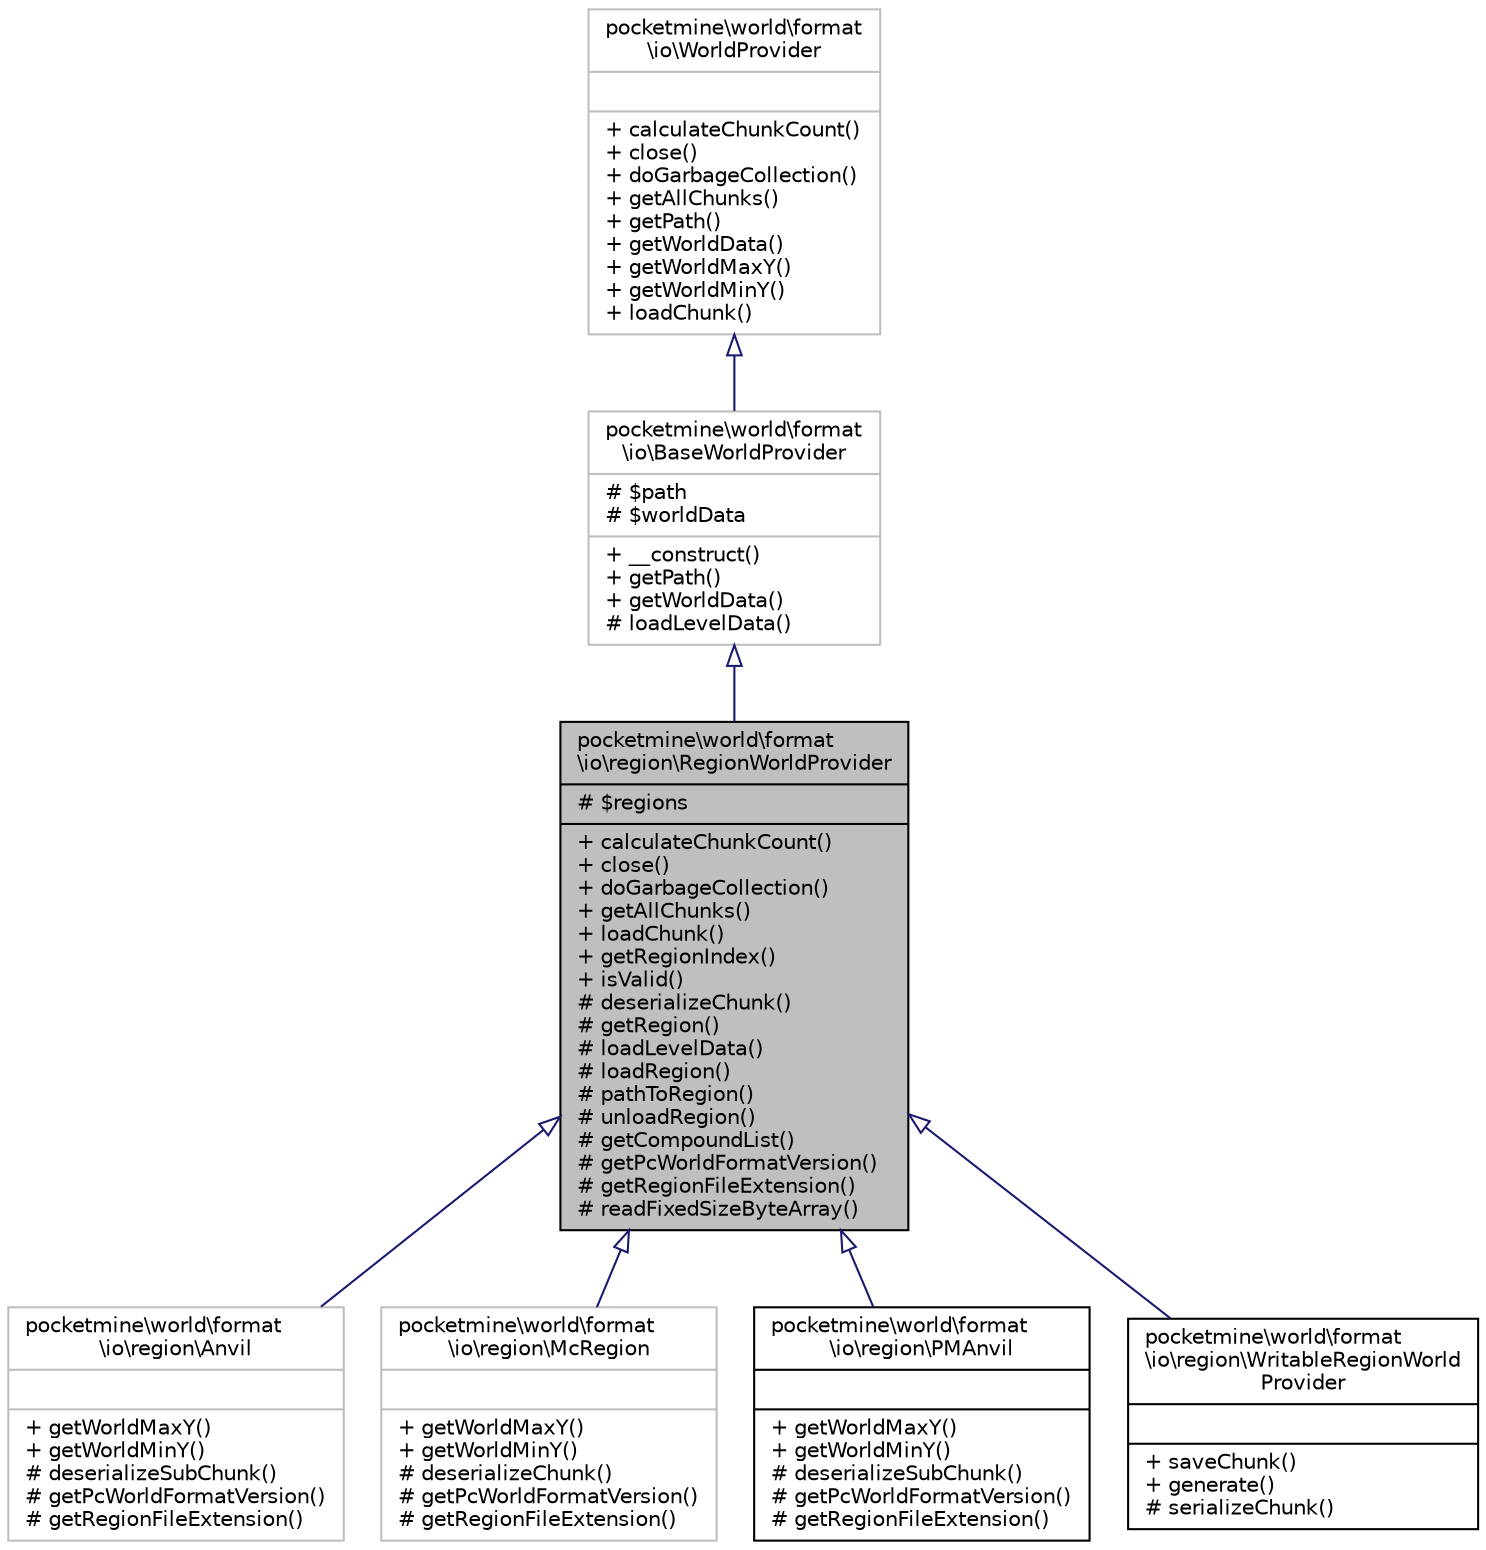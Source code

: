 digraph "pocketmine\world\format\io\region\RegionWorldProvider"
{
 // INTERACTIVE_SVG=YES
 // LATEX_PDF_SIZE
  edge [fontname="Helvetica",fontsize="10",labelfontname="Helvetica",labelfontsize="10"];
  node [fontname="Helvetica",fontsize="10",shape=record];
  Node1 [label="{pocketmine\\world\\format\l\\io\\region\\RegionWorldProvider\n|# $regions\l|+ calculateChunkCount()\l+ close()\l+ doGarbageCollection()\l+ getAllChunks()\l+ loadChunk()\l+ getRegionIndex()\l+ isValid()\l# deserializeChunk()\l# getRegion()\l# loadLevelData()\l# loadRegion()\l# pathToRegion()\l# unloadRegion()\l# getCompoundList()\l# getPcWorldFormatVersion()\l# getRegionFileExtension()\l# readFixedSizeByteArray()\l}",height=0.2,width=0.4,color="black", fillcolor="grey75", style="filled", fontcolor="black",tooltip=" "];
  Node2 -> Node1 [dir="back",color="midnightblue",fontsize="10",style="solid",arrowtail="onormal",fontname="Helvetica"];
  Node2 [label="{pocketmine\\world\\format\l\\io\\BaseWorldProvider\n|# $path\l# $worldData\l|+ __construct()\l+ getPath()\l+ getWorldData()\l# loadLevelData()\l}",height=0.2,width=0.4,color="grey75", fillcolor="white", style="filled",URL="$d6/dfa/classpocketmine_1_1world_1_1format_1_1io_1_1_base_world_provider.html",tooltip=" "];
  Node3 -> Node2 [dir="back",color="midnightblue",fontsize="10",style="solid",arrowtail="onormal",fontname="Helvetica"];
  Node3 [label="{pocketmine\\world\\format\l\\io\\WorldProvider\n||+ calculateChunkCount()\l+ close()\l+ doGarbageCollection()\l+ getAllChunks()\l+ getPath()\l+ getWorldData()\l+ getWorldMaxY()\l+ getWorldMinY()\l+ loadChunk()\l}",height=0.2,width=0.4,color="grey75", fillcolor="white", style="filled",URL="$d8/d94/interfacepocketmine_1_1world_1_1format_1_1io_1_1_world_provider.html",tooltip=" "];
  Node1 -> Node4 [dir="back",color="midnightblue",fontsize="10",style="solid",arrowtail="onormal",fontname="Helvetica"];
  Node4 [label="{pocketmine\\world\\format\l\\io\\region\\Anvil\n||+ getWorldMaxY()\l+ getWorldMinY()\l# deserializeSubChunk()\l# getPcWorldFormatVersion()\l# getRegionFileExtension()\l}",height=0.2,width=0.4,color="grey75", fillcolor="white", style="filled",URL="$d9/d75/classpocketmine_1_1world_1_1format_1_1io_1_1region_1_1_anvil.html",tooltip=" "];
  Node1 -> Node5 [dir="back",color="midnightblue",fontsize="10",style="solid",arrowtail="onormal",fontname="Helvetica"];
  Node5 [label="{pocketmine\\world\\format\l\\io\\region\\McRegion\n||+ getWorldMaxY()\l+ getWorldMinY()\l# deserializeChunk()\l# getPcWorldFormatVersion()\l# getRegionFileExtension()\l}",height=0.2,width=0.4,color="grey75", fillcolor="white", style="filled",URL="$da/d3f/classpocketmine_1_1world_1_1format_1_1io_1_1region_1_1_mc_region.html",tooltip=" "];
  Node1 -> Node6 [dir="back",color="midnightblue",fontsize="10",style="solid",arrowtail="onormal",fontname="Helvetica"];
  Node6 [label="{pocketmine\\world\\format\l\\io\\region\\PMAnvil\n||+ getWorldMaxY()\l+ getWorldMinY()\l# deserializeSubChunk()\l# getPcWorldFormatVersion()\l# getRegionFileExtension()\l}",height=0.2,width=0.4,color="black", fillcolor="white", style="filled",URL="$d6/df1/classpocketmine_1_1world_1_1format_1_1io_1_1region_1_1_p_m_anvil.html",tooltip=" "];
  Node1 -> Node7 [dir="back",color="midnightblue",fontsize="10",style="solid",arrowtail="onormal",fontname="Helvetica"];
  Node7 [label="{pocketmine\\world\\format\l\\io\\region\\WritableRegionWorld\lProvider\n||+ saveChunk()\l+ generate()\l# serializeChunk()\l}",height=0.2,width=0.4,color="black", fillcolor="white", style="filled",URL="$df/da7/classpocketmine_1_1world_1_1format_1_1io_1_1region_1_1_writable_region_world_provider.html",tooltip=" "];
}
